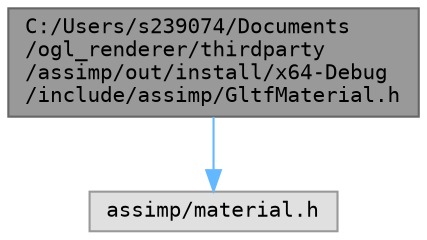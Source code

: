 digraph "C:/Users/s239074/Documents/ogl_renderer/thirdparty/assimp/out/install/x64-Debug/include/assimp/GltfMaterial.h"
{
 // LATEX_PDF_SIZE
  bgcolor="transparent";
  edge [fontname=Terminal,fontsize=10,labelfontname=Helvetica,labelfontsize=10];
  node [fontname=Terminal,fontsize=10,shape=box,height=0.2,width=0.4];
  Node1 [label="C:/Users/s239074/Documents\l/ogl_renderer/thirdparty\l/assimp/out/install/x64-Debug\l/include/assimp/GltfMaterial.h",height=0.2,width=0.4,color="gray40", fillcolor="grey60", style="filled", fontcolor="black",tooltip="glTF-specific material macros These will be made generic at some future date"];
  Node1 -> Node2 [color="steelblue1",style="solid"];
  Node2 [label="assimp/material.h",height=0.2,width=0.4,color="grey60", fillcolor="#E0E0E0", style="filled",tooltip=" "];
}
